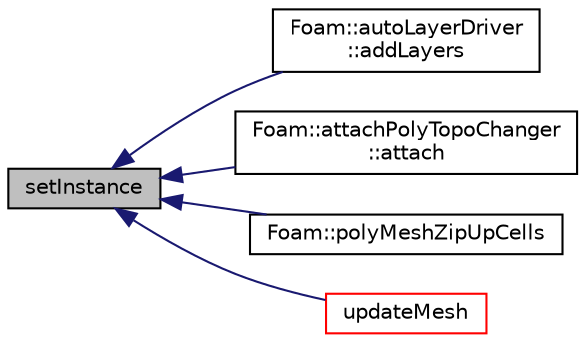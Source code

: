 digraph "setInstance"
{
  bgcolor="transparent";
  edge [fontname="Helvetica",fontsize="10",labelfontname="Helvetica",labelfontsize="10"];
  node [fontname="Helvetica",fontsize="10",shape=record];
  rankdir="LR";
  Node1 [label="setInstance",height=0.2,width=0.4,color="black", fillcolor="grey75", style="filled", fontcolor="black"];
  Node1 -> Node2 [dir="back",color="midnightblue",fontsize="10",style="solid",fontname="Helvetica"];
  Node2 [label="Foam::autoLayerDriver\l::addLayers",height=0.2,width=0.4,color="black",URL="$a00082.html#a2654851d1ffedc26e8ff1424f7097ba6",tooltip="Add cell layers. "];
  Node1 -> Node3 [dir="back",color="midnightblue",fontsize="10",style="solid",fontname="Helvetica"];
  Node3 [label="Foam::attachPolyTopoChanger\l::attach",height=0.2,width=0.4,color="black",URL="$a00080.html#a655f9a7493e609affecc9d220fb2a843",tooltip="Attach mesh. By default filter out empty patches. "];
  Node1 -> Node4 [dir="back",color="midnightblue",fontsize="10",style="solid",fontname="Helvetica"];
  Node4 [label="Foam::polyMeshZipUpCells",height=0.2,width=0.4,color="black",URL="$a10675.html#ab957fb2d74d8de84991a6246e876ecd2"];
  Node1 -> Node5 [dir="back",color="midnightblue",fontsize="10",style="solid",fontname="Helvetica"];
  Node5 [label="updateMesh",height=0.2,width=0.4,color="red",URL="$a01905.html#a9c8cde0b192708d622d874f8cc2df66d",tooltip="Update the mesh corresponding to given map. "];
}
